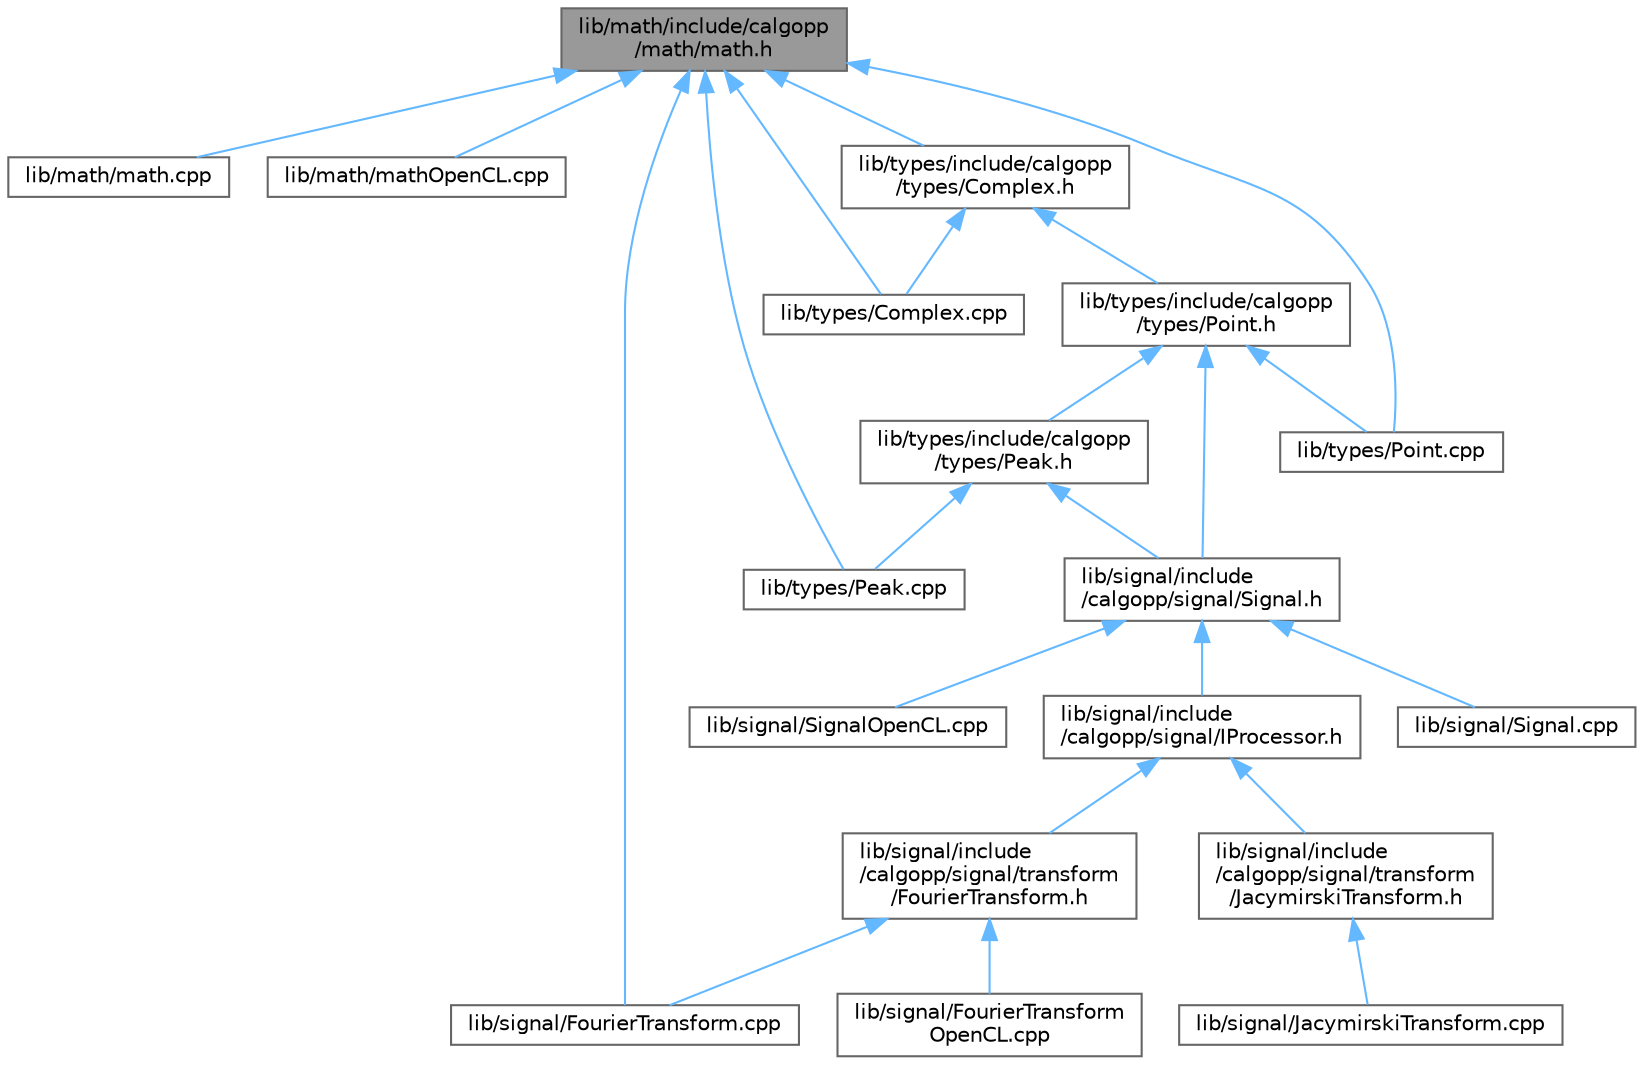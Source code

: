 digraph "lib/math/include/calgopp/math/math.h"
{
 // LATEX_PDF_SIZE
  bgcolor="transparent";
  edge [fontname=Helvetica,fontsize=10,labelfontname=Helvetica,labelfontsize=10];
  node [fontname=Helvetica,fontsize=10,shape=box,height=0.2,width=0.4];
  Node1 [label="lib/math/include/calgopp\l/math/math.h",height=0.2,width=0.4,color="gray40", fillcolor="grey60", style="filled", fontcolor="black",tooltip=" "];
  Node1 -> Node2 [dir="back",color="steelblue1",style="solid"];
  Node2 [label="lib/math/math.cpp",height=0.2,width=0.4,color="grey40", fillcolor="white", style="filled",URL="$math_8cpp.html",tooltip=" "];
  Node1 -> Node3 [dir="back",color="steelblue1",style="solid"];
  Node3 [label="lib/math/mathOpenCL.cpp",height=0.2,width=0.4,color="grey40", fillcolor="white", style="filled",URL="$mathOpenCL_8cpp.html",tooltip=" "];
  Node1 -> Node4 [dir="back",color="steelblue1",style="solid"];
  Node4 [label="lib/signal/FourierTransform.cpp",height=0.2,width=0.4,color="grey40", fillcolor="white", style="filled",URL="$FourierTransform_8cpp.html",tooltip=" "];
  Node1 -> Node5 [dir="back",color="steelblue1",style="solid"];
  Node5 [label="lib/types/Complex.cpp",height=0.2,width=0.4,color="grey40", fillcolor="white", style="filled",URL="$Complex_8cpp.html",tooltip=" "];
  Node1 -> Node6 [dir="back",color="steelblue1",style="solid"];
  Node6 [label="lib/types/Peak.cpp",height=0.2,width=0.4,color="grey40", fillcolor="white", style="filled",URL="$Peak_8cpp.html",tooltip=" "];
  Node1 -> Node7 [dir="back",color="steelblue1",style="solid"];
  Node7 [label="lib/types/Point.cpp",height=0.2,width=0.4,color="grey40", fillcolor="white", style="filled",URL="$Point_8cpp.html",tooltip=" "];
  Node1 -> Node8 [dir="back",color="steelblue1",style="solid"];
  Node8 [label="lib/types/include/calgopp\l/types/Complex.h",height=0.2,width=0.4,color="grey40", fillcolor="white", style="filled",URL="$Complex_8h.html",tooltip=" "];
  Node8 -> Node5 [dir="back",color="steelblue1",style="solid"];
  Node8 -> Node9 [dir="back",color="steelblue1",style="solid"];
  Node9 [label="lib/types/include/calgopp\l/types/Point.h",height=0.2,width=0.4,color="grey40", fillcolor="white", style="filled",URL="$Point_8h.html",tooltip=" "];
  Node9 -> Node10 [dir="back",color="steelblue1",style="solid"];
  Node10 [label="lib/signal/include\l/calgopp/signal/Signal.h",height=0.2,width=0.4,color="grey40", fillcolor="white", style="filled",URL="$Signal_8h.html",tooltip=" "];
  Node10 -> Node11 [dir="back",color="steelblue1",style="solid"];
  Node11 [label="lib/signal/Signal.cpp",height=0.2,width=0.4,color="grey40", fillcolor="white", style="filled",URL="$Signal_8cpp.html",tooltip=" "];
  Node10 -> Node12 [dir="back",color="steelblue1",style="solid"];
  Node12 [label="lib/signal/SignalOpenCL.cpp",height=0.2,width=0.4,color="grey40", fillcolor="white", style="filled",URL="$SignalOpenCL_8cpp.html",tooltip=" "];
  Node10 -> Node13 [dir="back",color="steelblue1",style="solid"];
  Node13 [label="lib/signal/include\l/calgopp/signal/IProcessor.h",height=0.2,width=0.4,color="grey40", fillcolor="white", style="filled",URL="$IProcessor_8h.html",tooltip=" "];
  Node13 -> Node14 [dir="back",color="steelblue1",style="solid"];
  Node14 [label="lib/signal/include\l/calgopp/signal/transform\l/FourierTransform.h",height=0.2,width=0.4,color="grey40", fillcolor="white", style="filled",URL="$FourierTransform_8h.html",tooltip=" "];
  Node14 -> Node4 [dir="back",color="steelblue1",style="solid"];
  Node14 -> Node15 [dir="back",color="steelblue1",style="solid"];
  Node15 [label="lib/signal/FourierTransform\lOpenCL.cpp",height=0.2,width=0.4,color="grey40", fillcolor="white", style="filled",URL="$FourierTransformOpenCL_8cpp.html",tooltip=" "];
  Node13 -> Node16 [dir="back",color="steelblue1",style="solid"];
  Node16 [label="lib/signal/include\l/calgopp/signal/transform\l/JacymirskiTransform.h",height=0.2,width=0.4,color="grey40", fillcolor="white", style="filled",URL="$JacymirskiTransform_8h.html",tooltip=" "];
  Node16 -> Node17 [dir="back",color="steelblue1",style="solid"];
  Node17 [label="lib/signal/JacymirskiTransform.cpp",height=0.2,width=0.4,color="grey40", fillcolor="white", style="filled",URL="$JacymirskiTransform_8cpp.html",tooltip=" "];
  Node9 -> Node7 [dir="back",color="steelblue1",style="solid"];
  Node9 -> Node18 [dir="back",color="steelblue1",style="solid"];
  Node18 [label="lib/types/include/calgopp\l/types/Peak.h",height=0.2,width=0.4,color="grey40", fillcolor="white", style="filled",URL="$Peak_8h.html",tooltip=" "];
  Node18 -> Node10 [dir="back",color="steelblue1",style="solid"];
  Node18 -> Node6 [dir="back",color="steelblue1",style="solid"];
}
